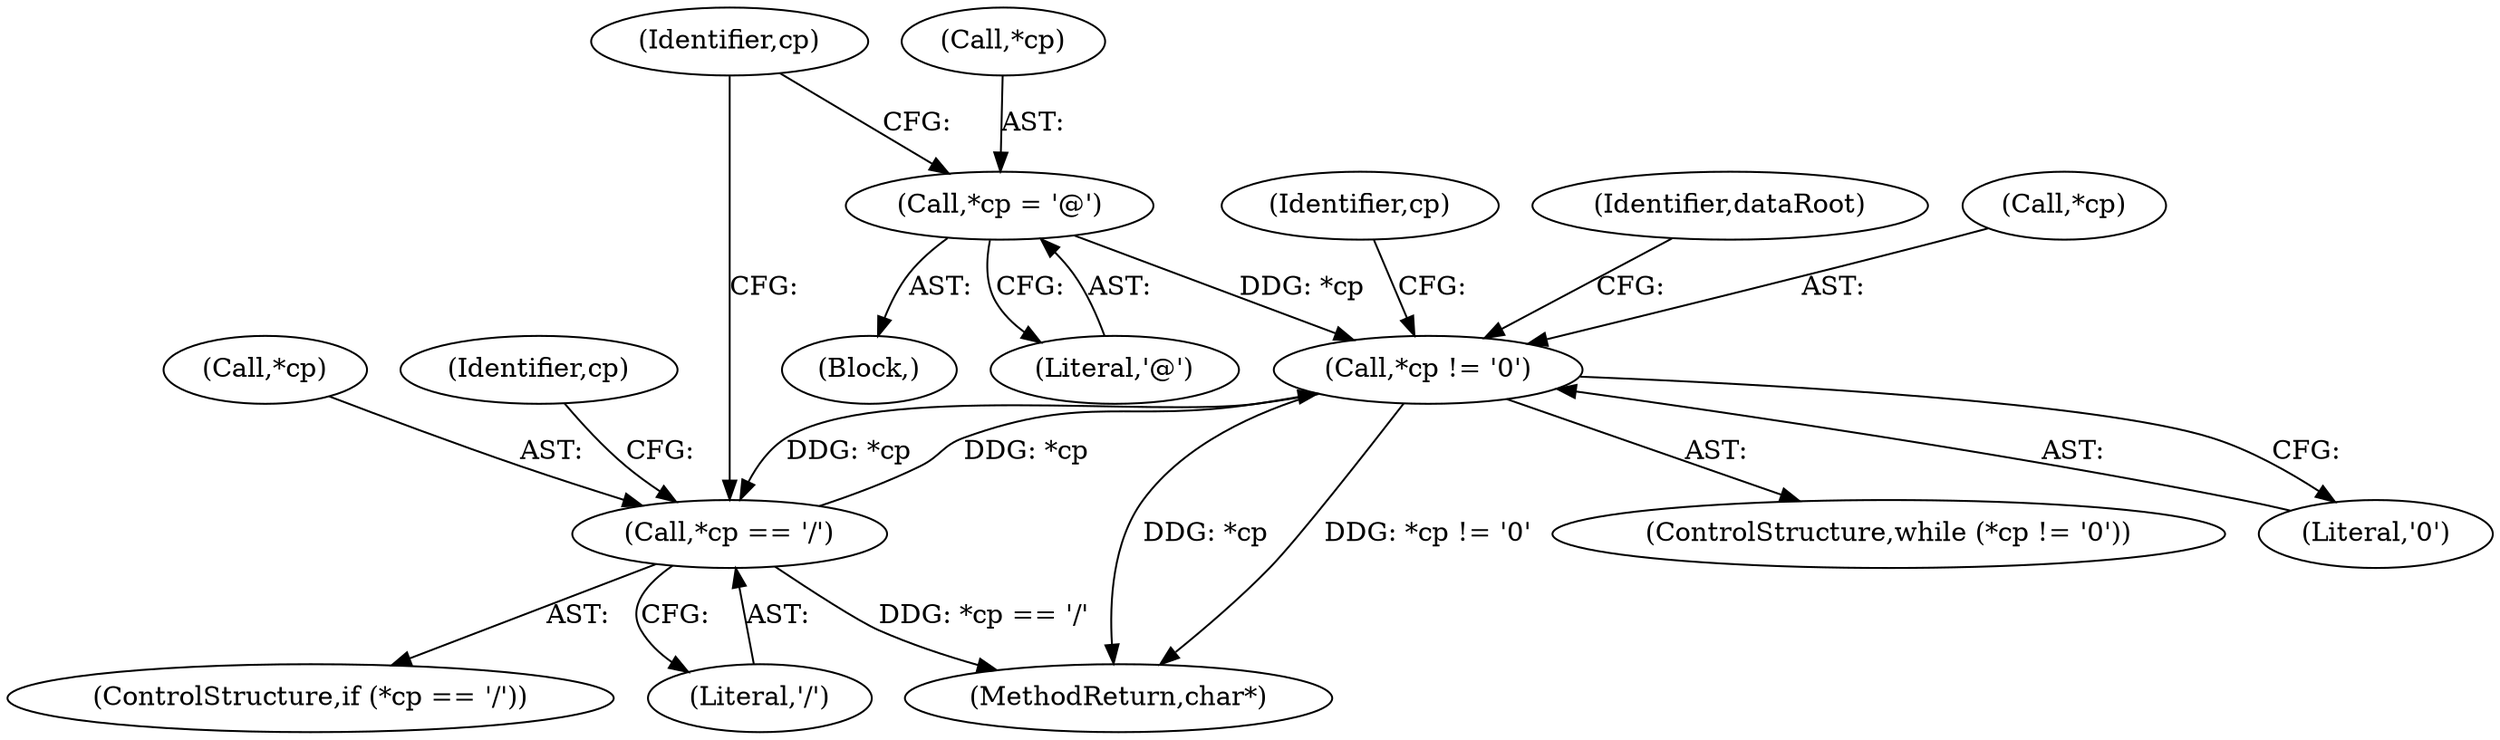 digraph "0_Android_338aeaf28e9981c15d0673b18487dba61eb5447c@pointer" {
"1000194" [label="(Call,*cp = '@')"];
"1000183" [label="(Call,*cp != '\0')"];
"1000189" [label="(Call,*cp == '/')"];
"1000186" [label="(Literal,'\0')"];
"1000190" [label="(Call,*cp)"];
"1000189" [label="(Call,*cp == '/')"];
"1000297" [label="(MethodReturn,char*)"];
"1000191" [label="(Identifier,cp)"];
"1000195" [label="(Call,*cp)"];
"1000192" [label="(Literal,'/')"];
"1000201" [label="(Identifier,dataRoot)"];
"1000194" [label="(Call,*cp = '@')"];
"1000188" [label="(ControlStructure,if (*cp == '/'))"];
"1000193" [label="(Block,)"];
"1000196" [label="(Identifier,cp)"];
"1000182" [label="(ControlStructure,while (*cp != '\0'))"];
"1000183" [label="(Call,*cp != '\0')"];
"1000184" [label="(Call,*cp)"];
"1000199" [label="(Identifier,cp)"];
"1000197" [label="(Literal,'@')"];
"1000194" -> "1000193"  [label="AST: "];
"1000194" -> "1000197"  [label="CFG: "];
"1000195" -> "1000194"  [label="AST: "];
"1000197" -> "1000194"  [label="AST: "];
"1000199" -> "1000194"  [label="CFG: "];
"1000194" -> "1000183"  [label="DDG: *cp"];
"1000183" -> "1000182"  [label="AST: "];
"1000183" -> "1000186"  [label="CFG: "];
"1000184" -> "1000183"  [label="AST: "];
"1000186" -> "1000183"  [label="AST: "];
"1000191" -> "1000183"  [label="CFG: "];
"1000201" -> "1000183"  [label="CFG: "];
"1000183" -> "1000297"  [label="DDG: *cp"];
"1000183" -> "1000297"  [label="DDG: *cp != '\0'"];
"1000189" -> "1000183"  [label="DDG: *cp"];
"1000183" -> "1000189"  [label="DDG: *cp"];
"1000189" -> "1000188"  [label="AST: "];
"1000189" -> "1000192"  [label="CFG: "];
"1000190" -> "1000189"  [label="AST: "];
"1000192" -> "1000189"  [label="AST: "];
"1000196" -> "1000189"  [label="CFG: "];
"1000199" -> "1000189"  [label="CFG: "];
"1000189" -> "1000297"  [label="DDG: *cp == '/'"];
}

